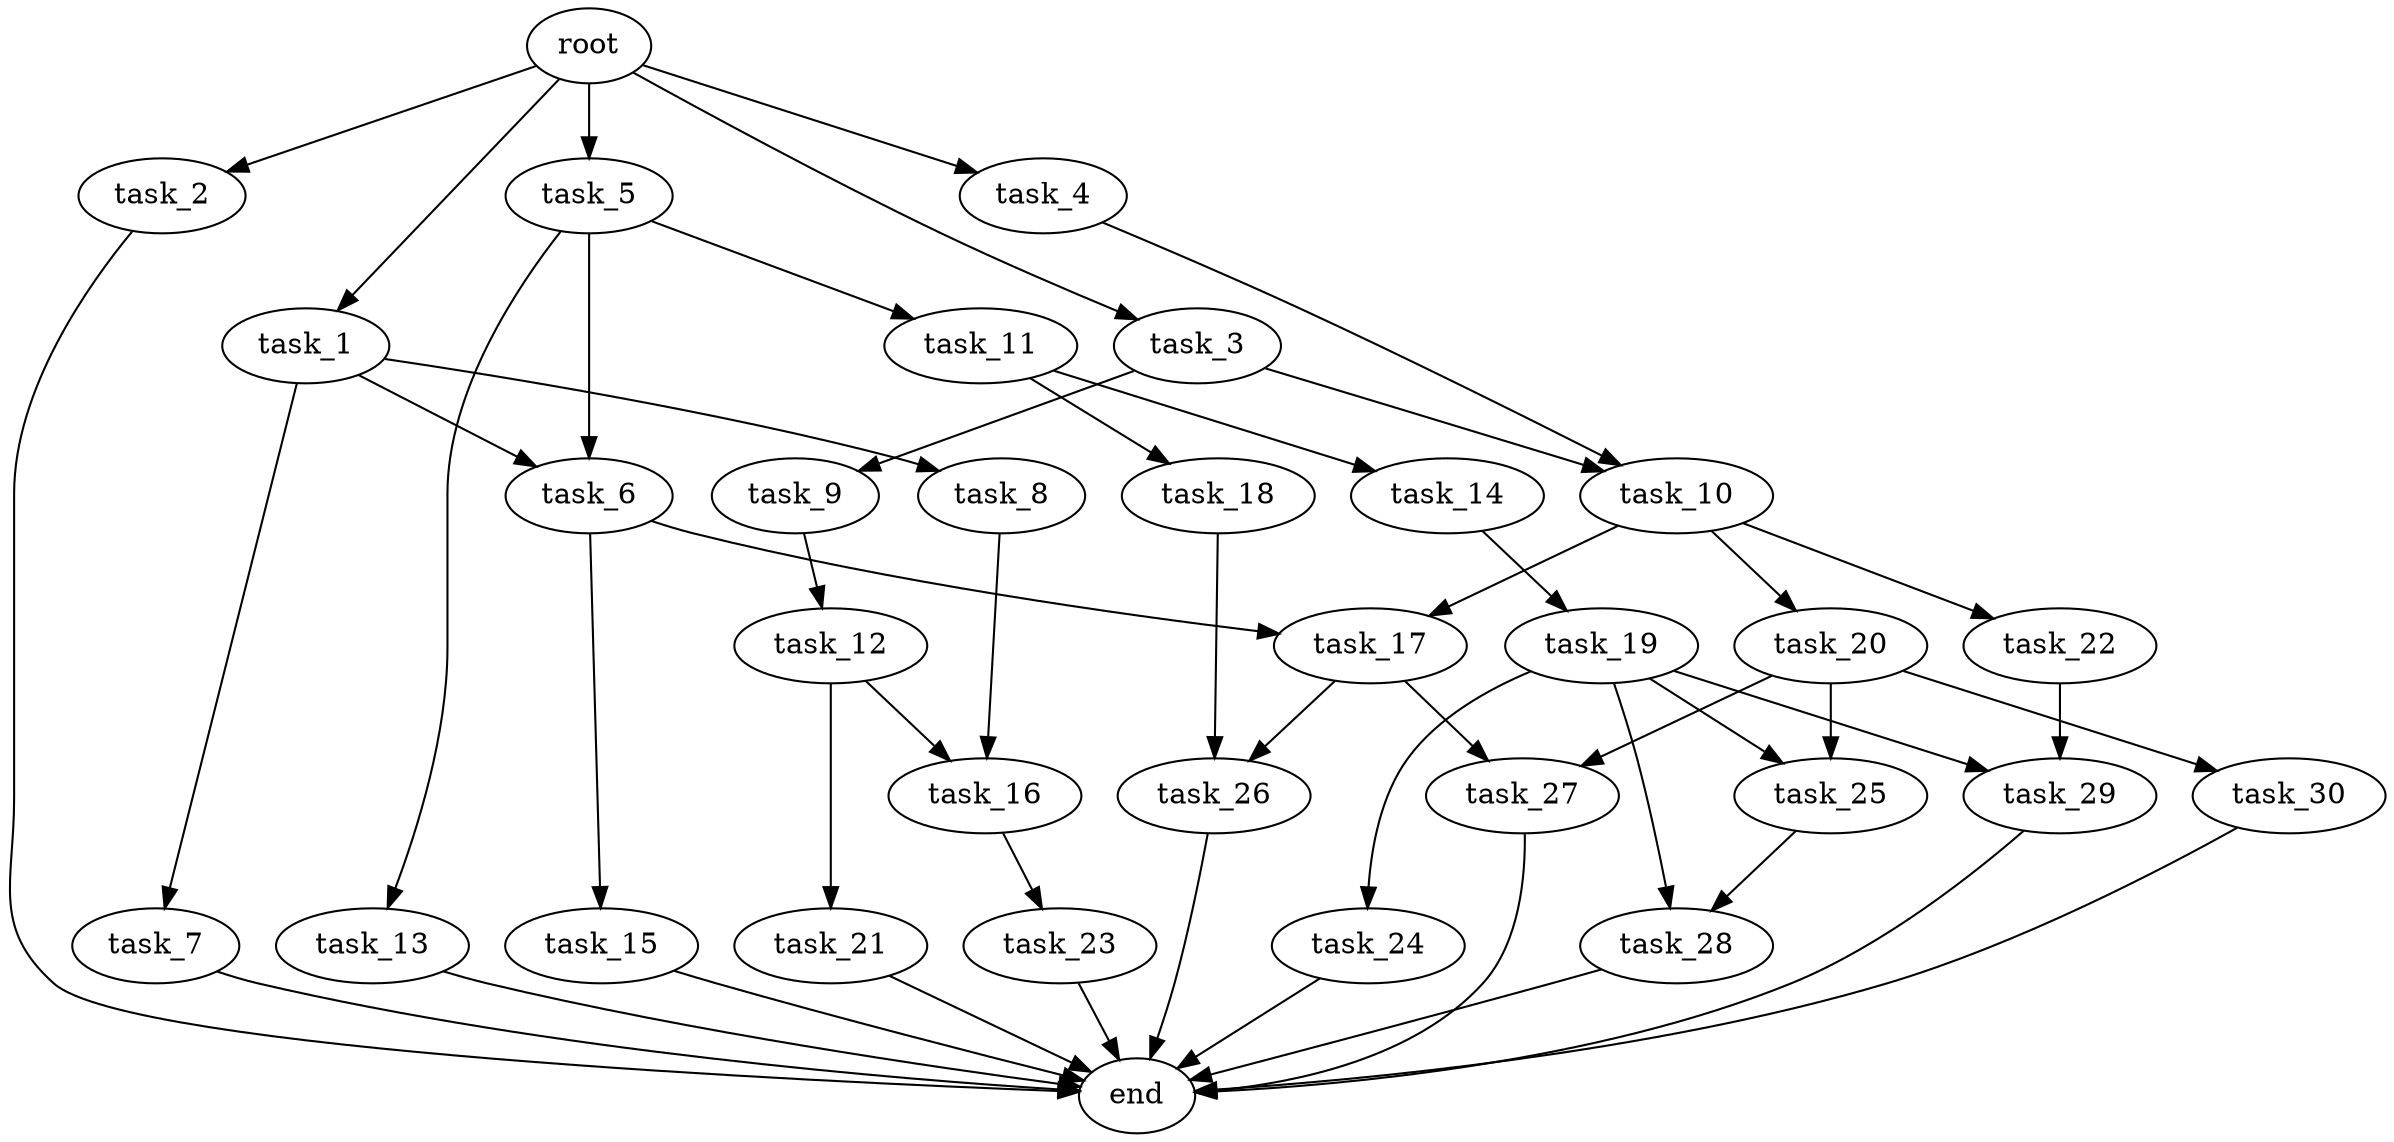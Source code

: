 digraph G {
  root [size="0.000000e+00"];
  task_1 [size="8.137569e+10"];
  task_2 [size="7.060178e+10"];
  task_3 [size="2.975151e+10"];
  task_4 [size="6.145231e+10"];
  task_5 [size="8.484349e+09"];
  task_6 [size="1.340344e+10"];
  task_7 [size="1.179499e+10"];
  task_8 [size="3.054495e+10"];
  task_9 [size="1.831262e+10"];
  task_10 [size="6.934672e+10"];
  task_11 [size="5.108738e+10"];
  task_12 [size="4.182973e+10"];
  task_13 [size="1.379535e+10"];
  task_14 [size="3.837716e+10"];
  task_15 [size="1.858351e+10"];
  task_16 [size="6.355381e+10"];
  task_17 [size="6.934636e+10"];
  task_18 [size="6.452956e+10"];
  task_19 [size="9.998996e+10"];
  task_20 [size="5.549571e+10"];
  task_21 [size="4.896931e+10"];
  task_22 [size="1.403825e+10"];
  task_23 [size="3.146486e+10"];
  task_24 [size="4.510559e+10"];
  task_25 [size="5.370590e+09"];
  task_26 [size="3.591033e+10"];
  task_27 [size="9.682481e+08"];
  task_28 [size="1.366211e+10"];
  task_29 [size="8.152344e+10"];
  task_30 [size="9.638327e+10"];
  end [size="0.000000e+00"];

  root -> task_1 [size="1.000000e-12"];
  root -> task_2 [size="1.000000e-12"];
  root -> task_3 [size="1.000000e-12"];
  root -> task_4 [size="1.000000e-12"];
  root -> task_5 [size="1.000000e-12"];
  task_1 -> task_6 [size="6.701719e+07"];
  task_1 -> task_7 [size="1.179499e+08"];
  task_1 -> task_8 [size="3.054495e+08"];
  task_2 -> end [size="1.000000e-12"];
  task_3 -> task_9 [size="1.831262e+08"];
  task_3 -> task_10 [size="3.467336e+08"];
  task_4 -> task_10 [size="3.467336e+08"];
  task_5 -> task_6 [size="6.701719e+07"];
  task_5 -> task_11 [size="5.108738e+08"];
  task_5 -> task_13 [size="1.379535e+08"];
  task_6 -> task_15 [size="1.858351e+08"];
  task_6 -> task_17 [size="3.467318e+08"];
  task_7 -> end [size="1.000000e-12"];
  task_8 -> task_16 [size="3.177690e+08"];
  task_9 -> task_12 [size="4.182973e+08"];
  task_10 -> task_17 [size="3.467318e+08"];
  task_10 -> task_20 [size="5.549571e+08"];
  task_10 -> task_22 [size="1.403825e+08"];
  task_11 -> task_14 [size="3.837716e+08"];
  task_11 -> task_18 [size="6.452956e+08"];
  task_12 -> task_16 [size="3.177690e+08"];
  task_12 -> task_21 [size="4.896931e+08"];
  task_13 -> end [size="1.000000e-12"];
  task_14 -> task_19 [size="9.998996e+08"];
  task_15 -> end [size="1.000000e-12"];
  task_16 -> task_23 [size="3.146486e+08"];
  task_17 -> task_26 [size="1.795516e+08"];
  task_17 -> task_27 [size="4.841241e+06"];
  task_18 -> task_26 [size="1.795516e+08"];
  task_19 -> task_24 [size="4.510559e+08"];
  task_19 -> task_25 [size="2.685295e+07"];
  task_19 -> task_28 [size="6.831053e+07"];
  task_19 -> task_29 [size="4.076172e+08"];
  task_20 -> task_25 [size="2.685295e+07"];
  task_20 -> task_27 [size="4.841241e+06"];
  task_20 -> task_30 [size="9.638327e+08"];
  task_21 -> end [size="1.000000e-12"];
  task_22 -> task_29 [size="4.076172e+08"];
  task_23 -> end [size="1.000000e-12"];
  task_24 -> end [size="1.000000e-12"];
  task_25 -> task_28 [size="6.831053e+07"];
  task_26 -> end [size="1.000000e-12"];
  task_27 -> end [size="1.000000e-12"];
  task_28 -> end [size="1.000000e-12"];
  task_29 -> end [size="1.000000e-12"];
  task_30 -> end [size="1.000000e-12"];
}
